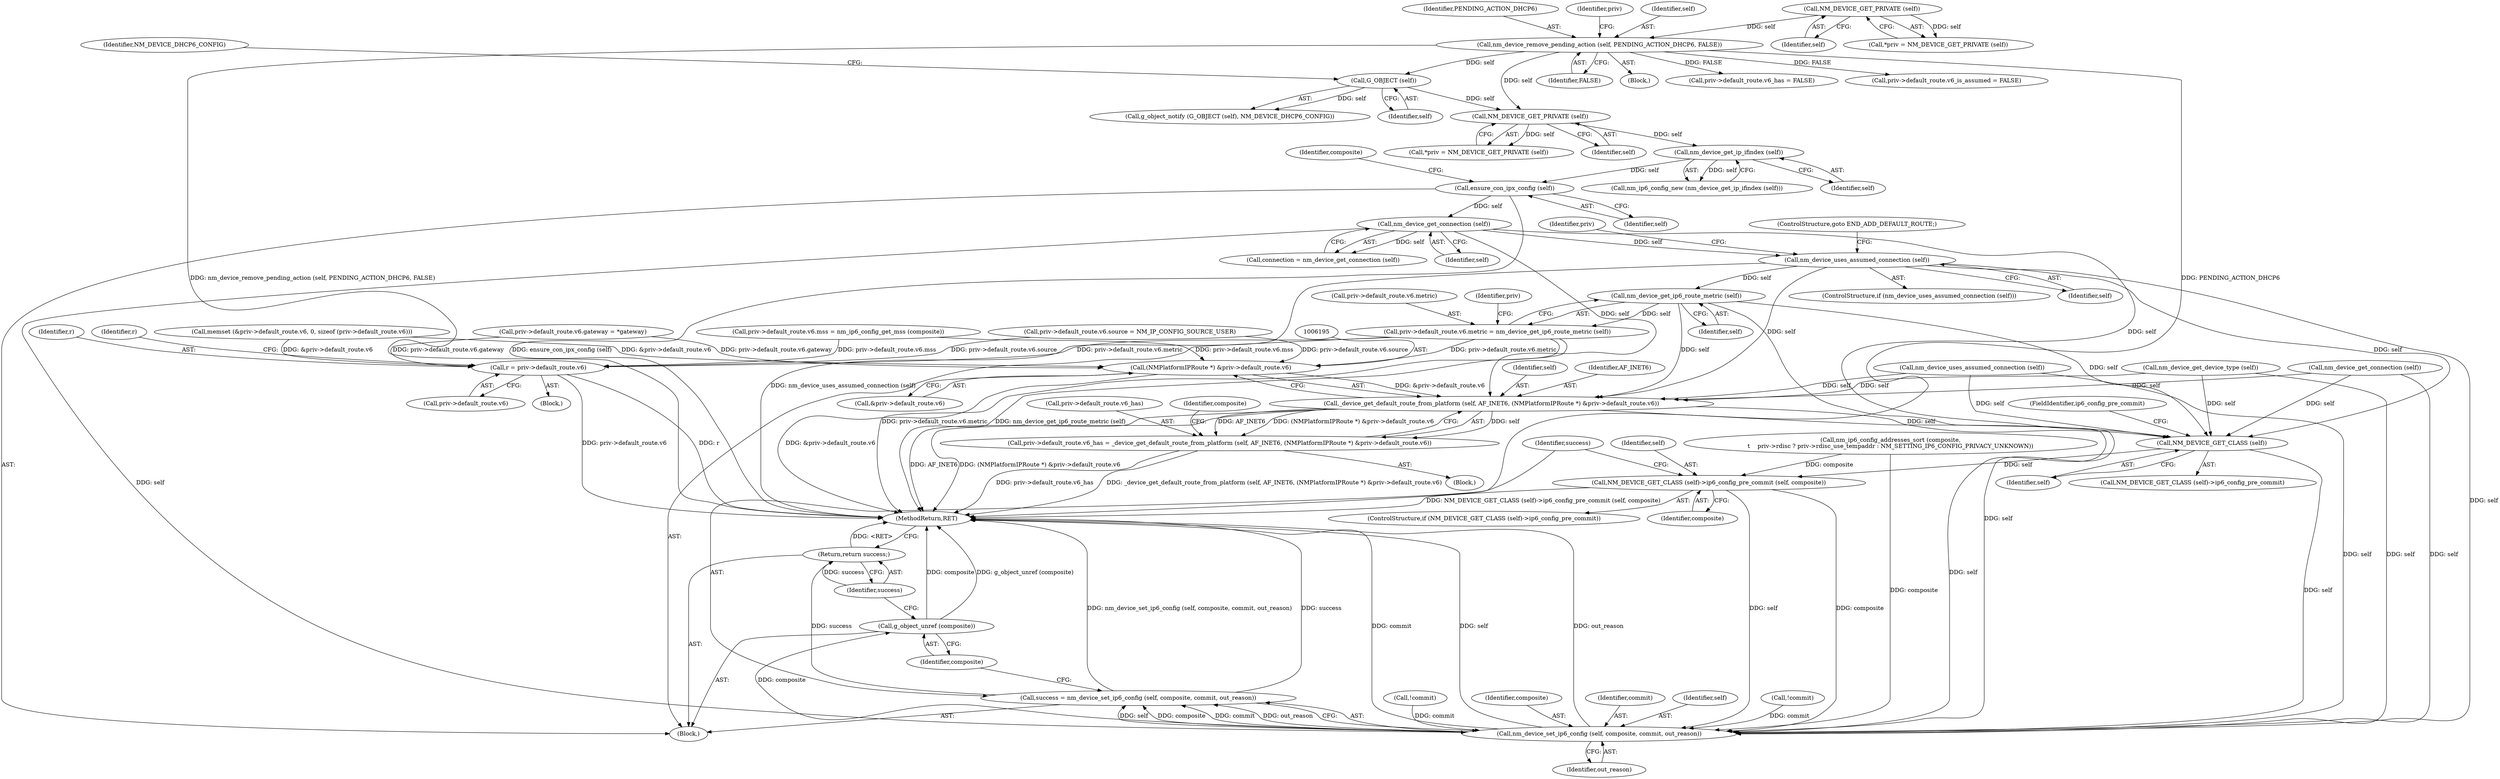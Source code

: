 digraph "0_NetworkManager_d5fc88e573fa58b93034b04d35a2454f5d28cad9@API" {
"1006045" [label="(Call,nm_device_uses_assumed_connection (self))"];
"1006023" [label="(Call,nm_device_get_connection (self))"];
"1005963" [label="(Call,ensure_con_ipx_config (self))"];
"1005961" [label="(Call,nm_device_get_ip_ifindex (self))"];
"1005951" [label="(Call,NM_DEVICE_GET_PRIVATE (self))"];
"1005944" [label="(Call,G_OBJECT (self))"];
"1005929" [label="(Call,nm_device_remove_pending_action (self, PENDING_ACTION_DHCP6, FALSE))"];
"1005883" [label="(Call,NM_DEVICE_GET_PRIVATE (self))"];
"1006133" [label="(Call,nm_device_get_ip6_route_metric (self))"];
"1006125" [label="(Call,priv->default_route.v6.metric = nm_device_get_ip6_route_metric (self))"];
"1006150" [label="(Call,r = priv->default_route.v6)"];
"1006194" [label="(Call,(NMPlatformIPRoute *) &priv->default_route.v6)"];
"1006191" [label="(Call,_device_get_default_route_from_platform (self, AF_INET6, (NMPlatformIPRoute *) &priv->default_route.v6))"];
"1006185" [label="(Call,priv->default_route.v6_has = _device_get_default_route_from_platform (self, AF_INET6, (NMPlatformIPRoute *) &priv->default_route.v6))"];
"1006217" [label="(Call,NM_DEVICE_GET_CLASS (self))"];
"1006220" [label="(Call,NM_DEVICE_GET_CLASS (self)->ip6_config_pre_commit (self, composite))"];
"1006225" [label="(Call,nm_device_set_ip6_config (self, composite, commit, out_reason))"];
"1006223" [label="(Call,success = nm_device_set_ip6_config (self, composite, commit, out_reason))"];
"1006232" [label="(Return,return success;)"];
"1006230" [label="(Call,g_object_unref (composite))"];
"1006219" [label="(FieldIdentifier,ip6_config_pre_commit)"];
"1006125" [label="(Call,priv->default_route.v6.metric = nm_device_get_ip6_route_metric (self))"];
"1005932" [label="(Identifier,FALSE)"];
"1006126" [label="(Call,priv->default_route.v6.metric)"];
"1006192" [label="(Identifier,self)"];
"1005951" [label="(Call,NM_DEVICE_GET_PRIVATE (self))"];
"1005943" [label="(Call,g_object_notify (G_OBJECT (self), NM_DEVICE_DHCP6_CONFIG))"];
"1006115" [label="(Call,priv->default_route.v6.gateway = *gateway)"];
"1006040" [label="(Call,!commit)"];
"1005945" [label="(Identifier,self)"];
"1005962" [label="(Identifier,self)"];
"1004885" [label="(Call,nm_device_get_device_type (self))"];
"1006227" [label="(Identifier,composite)"];
"1006191" [label="(Call,_device_get_default_route_from_platform (self, AF_INET6, (NMPlatformIPRoute *) &priv->default_route.v6))"];
"1005944" [label="(Call,G_OBJECT (self))"];
"1005946" [label="(Identifier,NM_DEVICE_DHCP6_CONFIG)"];
"1006221" [label="(Identifier,self)"];
"1006106" [label="(Call,priv->default_route.v6.source = NM_IP_CONFIG_SOURCE_USER)"];
"1006021" [label="(Call,connection = nm_device_get_connection (self))"];
"1006150" [label="(Call,r = priv->default_route.v6)"];
"1006202" [label="(Call,nm_ip6_config_addresses_sort (composite,\n\t    priv->rdisc ? priv->rdisc_use_tempaddr : NM_SETTING_IP6_CONFIG_PRIVACY_UNKNOWN))"];
"1005929" [label="(Call,nm_device_remove_pending_action (self, PENDING_ACTION_DHCP6, FALSE))"];
"1006044" [label="(ControlStructure,if (nm_device_uses_assumed_connection (self)))"];
"1006152" [label="(Call,priv->default_route.v6)"];
"1006159" [label="(Identifier,r)"];
"1006184" [label="(Block,)"];
"1006218" [label="(Identifier,self)"];
"1006046" [label="(Identifier,self)"];
"1006230" [label="(Call,g_object_unref (composite))"];
"1005930" [label="(Identifier,self)"];
"1005931" [label="(Identifier,PENDING_ACTION_DHCP6)"];
"1006224" [label="(Identifier,success)"];
"1006233" [label="(Identifier,success)"];
"1005947" [label="(Block,)"];
"1006228" [label="(Identifier,commit)"];
"1005949" [label="(Call,*priv = NM_DEVICE_GET_PRIVATE (self))"];
"1006139" [label="(Identifier,priv)"];
"1006225" [label="(Call,nm_device_set_ip6_config (self, composite, commit, out_reason))"];
"1005963" [label="(Call,ensure_con_ipx_config (self))"];
"1005952" [label="(Identifier,self)"];
"1006193" [label="(Identifier,AF_INET6)"];
"1006223" [label="(Call,success = nm_device_set_ip6_config (self, composite, commit, out_reason))"];
"1006226" [label="(Identifier,self)"];
"1006215" [label="(ControlStructure,if (NM_DEVICE_GET_CLASS (self)->ip6_config_pre_commit))"];
"1005960" [label="(Call,nm_ip6_config_new (nm_device_get_ip_ifindex (self)))"];
"1004829" [label="(Call,nm_device_get_connection (self))"];
"1005966" [label="(Identifier,composite)"];
"1006186" [label="(Call,priv->default_route.v6_has)"];
"1005879" [label="(Block,)"];
"1006051" [label="(Identifier,priv)"];
"1005961" [label="(Call,nm_device_get_ip_ifindex (self))"];
"1005964" [label="(Identifier,self)"];
"1006222" [label="(Identifier,composite)"];
"1006220" [label="(Call,NM_DEVICE_GET_CLASS (self)->ip6_config_pre_commit (self, composite))"];
"1005883" [label="(Call,NM_DEVICE_GET_PRIVATE (self))"];
"1005881" [label="(Call,*priv = NM_DEVICE_GET_PRIVATE (self))"];
"1004846" [label="(Call,!commit)"];
"1006196" [label="(Call,&priv->default_route.v6)"];
"1006229" [label="(Identifier,out_reason)"];
"1005935" [label="(Identifier,priv)"];
"1006045" [label="(Call,nm_device_uses_assumed_connection (self))"];
"1006232" [label="(Return,return success;)"];
"1006217" [label="(Call,NM_DEVICE_GET_CLASS (self))"];
"1006148" [label="(Block,)"];
"1006092" [label="(Call,memset (&priv->default_route.v6, 0, sizeof (priv->default_route.v6)))"];
"1006203" [label="(Identifier,composite)"];
"1006025" [label="(Call,priv->default_route.v6_has = FALSE)"];
"1006023" [label="(Call,nm_device_get_connection (self))"];
"1007368" [label="(MethodReturn,RET)"];
"1006185" [label="(Call,priv->default_route.v6_has = _device_get_default_route_from_platform (self, AF_INET6, (NMPlatformIPRoute *) &priv->default_route.v6))"];
"1006134" [label="(Identifier,self)"];
"1004851" [label="(Call,nm_device_uses_assumed_connection (self))"];
"1006047" [label="(ControlStructure,goto END_ADD_DEFAULT_ROUTE;)"];
"1005884" [label="(Identifier,self)"];
"1006048" [label="(Call,priv->default_route.v6_is_assumed = FALSE)"];
"1006135" [label="(Call,priv->default_route.v6.mss = nm_ip6_config_get_mss (composite))"];
"1006024" [label="(Identifier,self)"];
"1006194" [label="(Call,(NMPlatformIPRoute *) &priv->default_route.v6)"];
"1006231" [label="(Identifier,composite)"];
"1006151" [label="(Identifier,r)"];
"1006216" [label="(Call,NM_DEVICE_GET_CLASS (self)->ip6_config_pre_commit)"];
"1006133" [label="(Call,nm_device_get_ip6_route_metric (self))"];
"1006045" -> "1006044"  [label="AST: "];
"1006045" -> "1006046"  [label="CFG: "];
"1006046" -> "1006045"  [label="AST: "];
"1006047" -> "1006045"  [label="CFG: "];
"1006051" -> "1006045"  [label="CFG: "];
"1006045" -> "1007368"  [label="DDG: nm_device_uses_assumed_connection (self)"];
"1006023" -> "1006045"  [label="DDG: self"];
"1006045" -> "1006133"  [label="DDG: self"];
"1006045" -> "1006191"  [label="DDG: self"];
"1006045" -> "1006217"  [label="DDG: self"];
"1006045" -> "1006225"  [label="DDG: self"];
"1006023" -> "1006021"  [label="AST: "];
"1006023" -> "1006024"  [label="CFG: "];
"1006024" -> "1006023"  [label="AST: "];
"1006021" -> "1006023"  [label="CFG: "];
"1006023" -> "1006021"  [label="DDG: self"];
"1005963" -> "1006023"  [label="DDG: self"];
"1006023" -> "1006191"  [label="DDG: self"];
"1006023" -> "1006217"  [label="DDG: self"];
"1006023" -> "1006225"  [label="DDG: self"];
"1005963" -> "1005947"  [label="AST: "];
"1005963" -> "1005964"  [label="CFG: "];
"1005964" -> "1005963"  [label="AST: "];
"1005966" -> "1005963"  [label="CFG: "];
"1005963" -> "1007368"  [label="DDG: ensure_con_ipx_config (self)"];
"1005961" -> "1005963"  [label="DDG: self"];
"1005961" -> "1005960"  [label="AST: "];
"1005961" -> "1005962"  [label="CFG: "];
"1005962" -> "1005961"  [label="AST: "];
"1005960" -> "1005961"  [label="CFG: "];
"1005961" -> "1005960"  [label="DDG: self"];
"1005951" -> "1005961"  [label="DDG: self"];
"1005951" -> "1005949"  [label="AST: "];
"1005951" -> "1005952"  [label="CFG: "];
"1005952" -> "1005951"  [label="AST: "];
"1005949" -> "1005951"  [label="CFG: "];
"1005951" -> "1005949"  [label="DDG: self"];
"1005944" -> "1005951"  [label="DDG: self"];
"1005929" -> "1005951"  [label="DDG: self"];
"1005944" -> "1005943"  [label="AST: "];
"1005944" -> "1005945"  [label="CFG: "];
"1005945" -> "1005944"  [label="AST: "];
"1005946" -> "1005944"  [label="CFG: "];
"1005944" -> "1005943"  [label="DDG: self"];
"1005929" -> "1005944"  [label="DDG: self"];
"1005929" -> "1005879"  [label="AST: "];
"1005929" -> "1005932"  [label="CFG: "];
"1005930" -> "1005929"  [label="AST: "];
"1005931" -> "1005929"  [label="AST: "];
"1005932" -> "1005929"  [label="AST: "];
"1005935" -> "1005929"  [label="CFG: "];
"1005929" -> "1007368"  [label="DDG: nm_device_remove_pending_action (self, PENDING_ACTION_DHCP6, FALSE)"];
"1005929" -> "1007368"  [label="DDG: PENDING_ACTION_DHCP6"];
"1005883" -> "1005929"  [label="DDG: self"];
"1005929" -> "1006025"  [label="DDG: FALSE"];
"1005929" -> "1006048"  [label="DDG: FALSE"];
"1005883" -> "1005881"  [label="AST: "];
"1005883" -> "1005884"  [label="CFG: "];
"1005884" -> "1005883"  [label="AST: "];
"1005881" -> "1005883"  [label="CFG: "];
"1005883" -> "1005881"  [label="DDG: self"];
"1006133" -> "1006125"  [label="AST: "];
"1006133" -> "1006134"  [label="CFG: "];
"1006134" -> "1006133"  [label="AST: "];
"1006125" -> "1006133"  [label="CFG: "];
"1006133" -> "1006125"  [label="DDG: self"];
"1006133" -> "1006191"  [label="DDG: self"];
"1006133" -> "1006217"  [label="DDG: self"];
"1006133" -> "1006225"  [label="DDG: self"];
"1006125" -> "1005947"  [label="AST: "];
"1006126" -> "1006125"  [label="AST: "];
"1006139" -> "1006125"  [label="CFG: "];
"1006125" -> "1007368"  [label="DDG: priv->default_route.v6.metric"];
"1006125" -> "1007368"  [label="DDG: nm_device_get_ip6_route_metric (self)"];
"1006125" -> "1006150"  [label="DDG: priv->default_route.v6.metric"];
"1006125" -> "1006194"  [label="DDG: priv->default_route.v6.metric"];
"1006150" -> "1006148"  [label="AST: "];
"1006150" -> "1006152"  [label="CFG: "];
"1006151" -> "1006150"  [label="AST: "];
"1006152" -> "1006150"  [label="AST: "];
"1006159" -> "1006150"  [label="CFG: "];
"1006150" -> "1007368"  [label="DDG: r"];
"1006150" -> "1007368"  [label="DDG: priv->default_route.v6"];
"1006106" -> "1006150"  [label="DDG: priv->default_route.v6.source"];
"1006092" -> "1006150"  [label="DDG: &priv->default_route.v6"];
"1006115" -> "1006150"  [label="DDG: priv->default_route.v6.gateway"];
"1006135" -> "1006150"  [label="DDG: priv->default_route.v6.mss"];
"1006194" -> "1006191"  [label="AST: "];
"1006194" -> "1006196"  [label="CFG: "];
"1006195" -> "1006194"  [label="AST: "];
"1006196" -> "1006194"  [label="AST: "];
"1006191" -> "1006194"  [label="CFG: "];
"1006194" -> "1007368"  [label="DDG: &priv->default_route.v6"];
"1006194" -> "1006191"  [label="DDG: &priv->default_route.v6"];
"1006092" -> "1006194"  [label="DDG: &priv->default_route.v6"];
"1006106" -> "1006194"  [label="DDG: priv->default_route.v6.source"];
"1006115" -> "1006194"  [label="DDG: priv->default_route.v6.gateway"];
"1006135" -> "1006194"  [label="DDG: priv->default_route.v6.mss"];
"1006191" -> "1006185"  [label="AST: "];
"1006192" -> "1006191"  [label="AST: "];
"1006193" -> "1006191"  [label="AST: "];
"1006185" -> "1006191"  [label="CFG: "];
"1006191" -> "1007368"  [label="DDG: AF_INET6"];
"1006191" -> "1007368"  [label="DDG: (NMPlatformIPRoute *) &priv->default_route.v6"];
"1006191" -> "1006185"  [label="DDG: self"];
"1006191" -> "1006185"  [label="DDG: AF_INET6"];
"1006191" -> "1006185"  [label="DDG: (NMPlatformIPRoute *) &priv->default_route.v6"];
"1004851" -> "1006191"  [label="DDG: self"];
"1004829" -> "1006191"  [label="DDG: self"];
"1004885" -> "1006191"  [label="DDG: self"];
"1006191" -> "1006217"  [label="DDG: self"];
"1006191" -> "1006225"  [label="DDG: self"];
"1006185" -> "1006184"  [label="AST: "];
"1006186" -> "1006185"  [label="AST: "];
"1006203" -> "1006185"  [label="CFG: "];
"1006185" -> "1007368"  [label="DDG: priv->default_route.v6_has"];
"1006185" -> "1007368"  [label="DDG: _device_get_default_route_from_platform (self, AF_INET6, (NMPlatformIPRoute *) &priv->default_route.v6)"];
"1006217" -> "1006216"  [label="AST: "];
"1006217" -> "1006218"  [label="CFG: "];
"1006218" -> "1006217"  [label="AST: "];
"1006219" -> "1006217"  [label="CFG: "];
"1004851" -> "1006217"  [label="DDG: self"];
"1004829" -> "1006217"  [label="DDG: self"];
"1004885" -> "1006217"  [label="DDG: self"];
"1006217" -> "1006220"  [label="DDG: self"];
"1006217" -> "1006225"  [label="DDG: self"];
"1006220" -> "1006215"  [label="AST: "];
"1006220" -> "1006222"  [label="CFG: "];
"1006221" -> "1006220"  [label="AST: "];
"1006222" -> "1006220"  [label="AST: "];
"1006224" -> "1006220"  [label="CFG: "];
"1006220" -> "1007368"  [label="DDG: NM_DEVICE_GET_CLASS (self)->ip6_config_pre_commit (self, composite)"];
"1006202" -> "1006220"  [label="DDG: composite"];
"1006220" -> "1006225"  [label="DDG: self"];
"1006220" -> "1006225"  [label="DDG: composite"];
"1006225" -> "1006223"  [label="AST: "];
"1006225" -> "1006229"  [label="CFG: "];
"1006226" -> "1006225"  [label="AST: "];
"1006227" -> "1006225"  [label="AST: "];
"1006228" -> "1006225"  [label="AST: "];
"1006229" -> "1006225"  [label="AST: "];
"1006223" -> "1006225"  [label="CFG: "];
"1006225" -> "1007368"  [label="DDG: commit"];
"1006225" -> "1007368"  [label="DDG: self"];
"1006225" -> "1007368"  [label="DDG: out_reason"];
"1006225" -> "1006223"  [label="DDG: self"];
"1006225" -> "1006223"  [label="DDG: composite"];
"1006225" -> "1006223"  [label="DDG: commit"];
"1006225" -> "1006223"  [label="DDG: out_reason"];
"1004851" -> "1006225"  [label="DDG: self"];
"1004829" -> "1006225"  [label="DDG: self"];
"1004885" -> "1006225"  [label="DDG: self"];
"1006202" -> "1006225"  [label="DDG: composite"];
"1006040" -> "1006225"  [label="DDG: commit"];
"1004846" -> "1006225"  [label="DDG: commit"];
"1006225" -> "1006230"  [label="DDG: composite"];
"1006223" -> "1005947"  [label="AST: "];
"1006224" -> "1006223"  [label="AST: "];
"1006231" -> "1006223"  [label="CFG: "];
"1006223" -> "1007368"  [label="DDG: nm_device_set_ip6_config (self, composite, commit, out_reason)"];
"1006223" -> "1007368"  [label="DDG: success"];
"1006223" -> "1006232"  [label="DDG: success"];
"1006232" -> "1005947"  [label="AST: "];
"1006232" -> "1006233"  [label="CFG: "];
"1006233" -> "1006232"  [label="AST: "];
"1007368" -> "1006232"  [label="CFG: "];
"1006232" -> "1007368"  [label="DDG: <RET>"];
"1006233" -> "1006232"  [label="DDG: success"];
"1006230" -> "1005947"  [label="AST: "];
"1006230" -> "1006231"  [label="CFG: "];
"1006231" -> "1006230"  [label="AST: "];
"1006233" -> "1006230"  [label="CFG: "];
"1006230" -> "1007368"  [label="DDG: composite"];
"1006230" -> "1007368"  [label="DDG: g_object_unref (composite)"];
}

